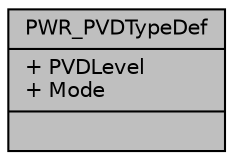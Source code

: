 digraph "PWR_PVDTypeDef"
{
  edge [fontname="Helvetica",fontsize="10",labelfontname="Helvetica",labelfontsize="10"];
  node [fontname="Helvetica",fontsize="10",shape=record];
  Node1 [label="{PWR_PVDTypeDef\n|+ PVDLevel\l+ Mode\l|}",height=0.2,width=0.4,color="black", fillcolor="grey75", style="filled", fontcolor="black"];
}

